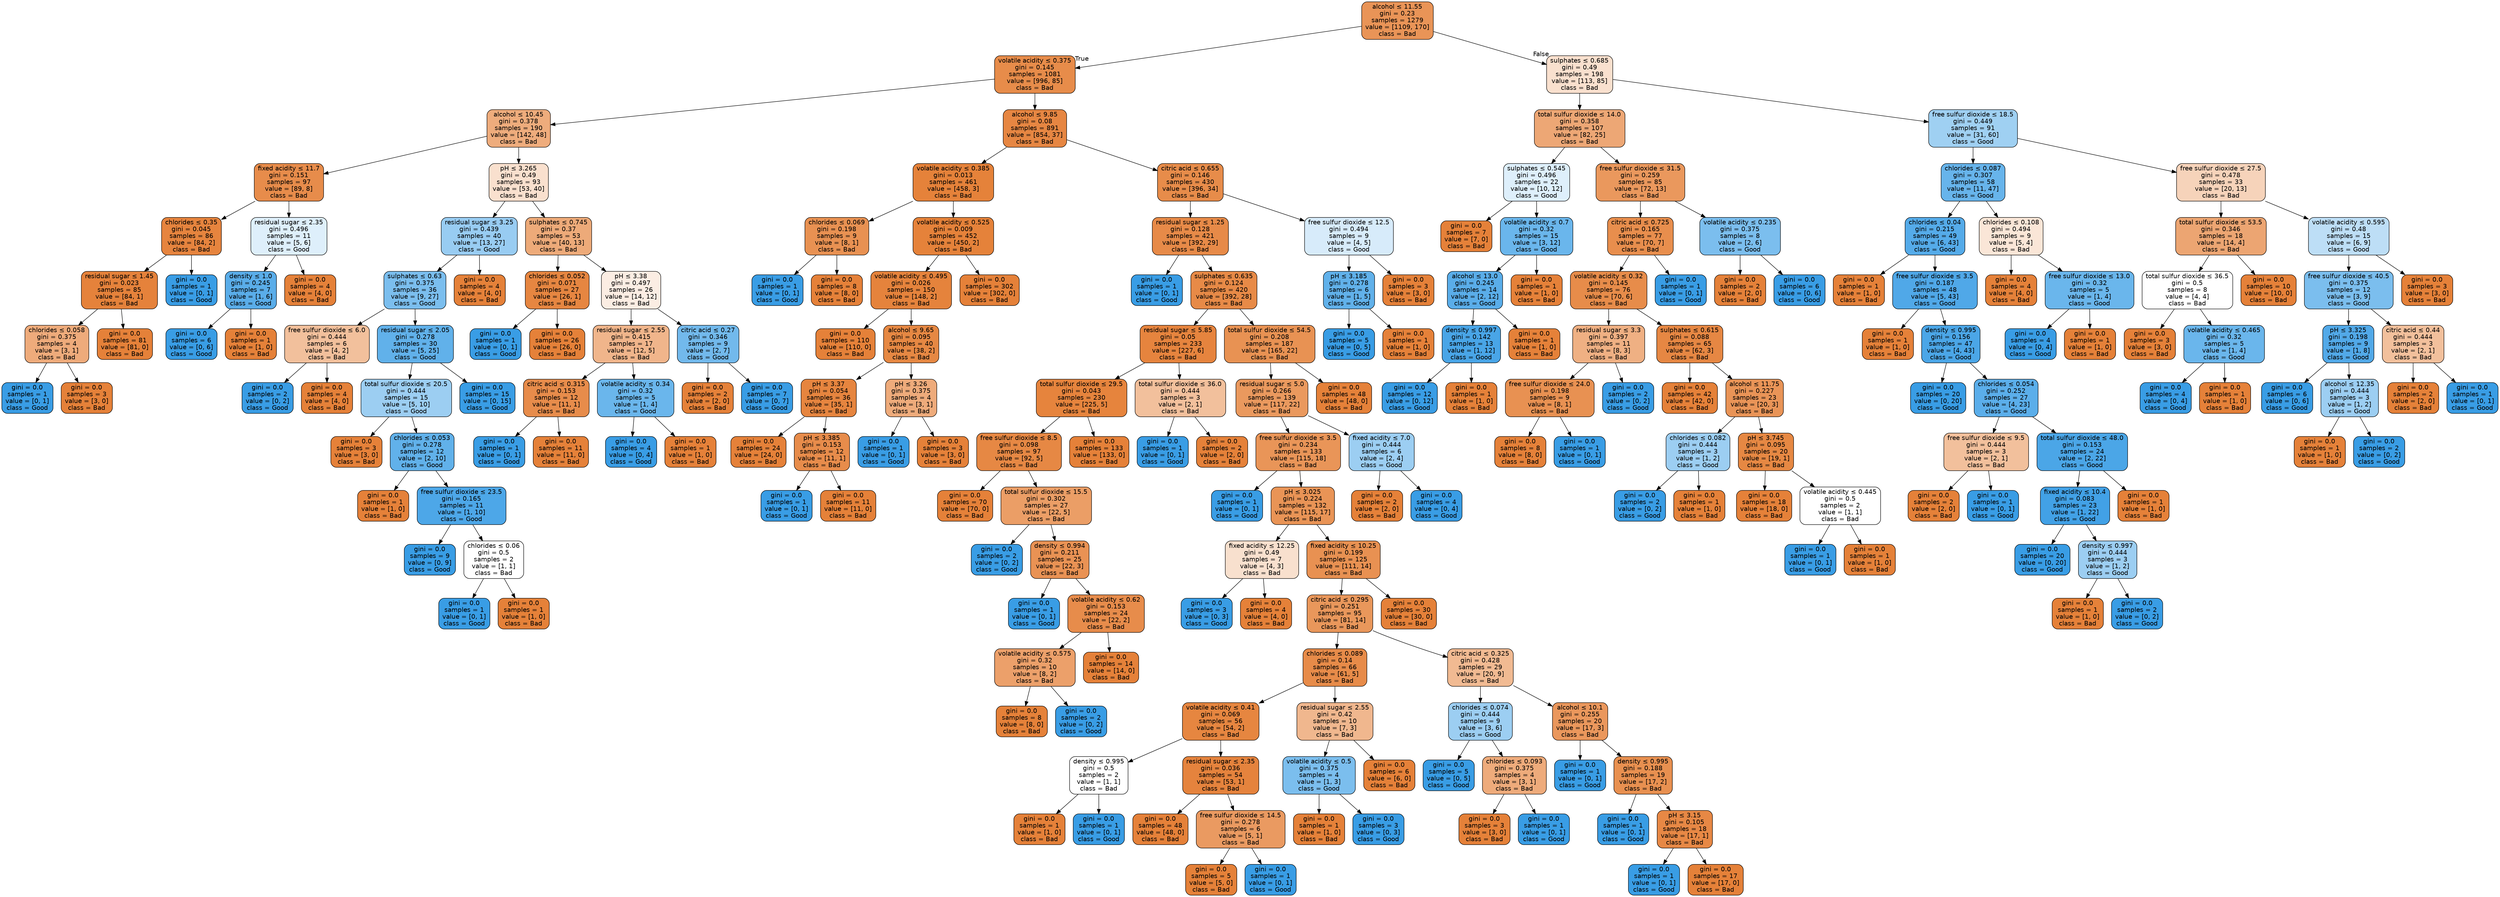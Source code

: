 digraph Tree {
node [shape=box, style="filled, rounded", color="black", fontname="helvetica"] ;
edge [fontname="helvetica"] ;
0 [label=<alcohol &le; 11.55<br/>gini = 0.23<br/>samples = 1279<br/>value = [1109, 170]<br/>class = Bad>, fillcolor="#e99457"] ;
1 [label=<volatile acidity &le; 0.375<br/>gini = 0.145<br/>samples = 1081<br/>value = [996, 85]<br/>class = Bad>, fillcolor="#e78c4a"] ;
0 -> 1 [labeldistance=2.5, labelangle=45, headlabel="True"] ;
2 [label=<alcohol &le; 10.45<br/>gini = 0.378<br/>samples = 190<br/>value = [142, 48]<br/>class = Bad>, fillcolor="#eeac7c"] ;
1 -> 2 ;
3 [label=<fixed acidity &le; 11.7<br/>gini = 0.151<br/>samples = 97<br/>value = [89, 8]<br/>class = Bad>, fillcolor="#e78c4b"] ;
2 -> 3 ;
4 [label=<chlorides &le; 0.35<br/>gini = 0.045<br/>samples = 86<br/>value = [84, 2]<br/>class = Bad>, fillcolor="#e6843e"] ;
3 -> 4 ;
5 [label=<residual sugar &le; 1.45<br/>gini = 0.023<br/>samples = 85<br/>value = [84, 1]<br/>class = Bad>, fillcolor="#e5823b"] ;
4 -> 5 ;
6 [label=<chlorides &le; 0.058<br/>gini = 0.375<br/>samples = 4<br/>value = [3, 1]<br/>class = Bad>, fillcolor="#eeab7b"] ;
5 -> 6 ;
7 [label=<gini = 0.0<br/>samples = 1<br/>value = [0, 1]<br/>class = Good>, fillcolor="#399de5"] ;
6 -> 7 ;
8 [label=<gini = 0.0<br/>samples = 3<br/>value = [3, 0]<br/>class = Bad>, fillcolor="#e58139"] ;
6 -> 8 ;
9 [label=<gini = 0.0<br/>samples = 81<br/>value = [81, 0]<br/>class = Bad>, fillcolor="#e58139"] ;
5 -> 9 ;
10 [label=<gini = 0.0<br/>samples = 1<br/>value = [0, 1]<br/>class = Good>, fillcolor="#399de5"] ;
4 -> 10 ;
11 [label=<residual sugar &le; 2.35<br/>gini = 0.496<br/>samples = 11<br/>value = [5, 6]<br/>class = Good>, fillcolor="#deeffb"] ;
3 -> 11 ;
12 [label=<density &le; 1.0<br/>gini = 0.245<br/>samples = 7<br/>value = [1, 6]<br/>class = Good>, fillcolor="#5aade9"] ;
11 -> 12 ;
13 [label=<gini = 0.0<br/>samples = 6<br/>value = [0, 6]<br/>class = Good>, fillcolor="#399de5"] ;
12 -> 13 ;
14 [label=<gini = 0.0<br/>samples = 1<br/>value = [1, 0]<br/>class = Bad>, fillcolor="#e58139"] ;
12 -> 14 ;
15 [label=<gini = 0.0<br/>samples = 4<br/>value = [4, 0]<br/>class = Bad>, fillcolor="#e58139"] ;
11 -> 15 ;
16 [label=<pH &le; 3.265<br/>gini = 0.49<br/>samples = 93<br/>value = [53, 40]<br/>class = Bad>, fillcolor="#f9e0ce"] ;
2 -> 16 ;
17 [label=<residual sugar &le; 3.25<br/>gini = 0.439<br/>samples = 40<br/>value = [13, 27]<br/>class = Good>, fillcolor="#98ccf2"] ;
16 -> 17 ;
18 [label=<sulphates &le; 0.63<br/>gini = 0.375<br/>samples = 36<br/>value = [9, 27]<br/>class = Good>, fillcolor="#7bbeee"] ;
17 -> 18 ;
19 [label=<free sulfur dioxide &le; 6.0<br/>gini = 0.444<br/>samples = 6<br/>value = [4, 2]<br/>class = Bad>, fillcolor="#f2c09c"] ;
18 -> 19 ;
20 [label=<gini = 0.0<br/>samples = 2<br/>value = [0, 2]<br/>class = Good>, fillcolor="#399de5"] ;
19 -> 20 ;
21 [label=<gini = 0.0<br/>samples = 4<br/>value = [4, 0]<br/>class = Bad>, fillcolor="#e58139"] ;
19 -> 21 ;
22 [label=<residual sugar &le; 2.05<br/>gini = 0.278<br/>samples = 30<br/>value = [5, 25]<br/>class = Good>, fillcolor="#61b1ea"] ;
18 -> 22 ;
23 [label=<total sulfur dioxide &le; 20.5<br/>gini = 0.444<br/>samples = 15<br/>value = [5, 10]<br/>class = Good>, fillcolor="#9ccef2"] ;
22 -> 23 ;
24 [label=<gini = 0.0<br/>samples = 3<br/>value = [3, 0]<br/>class = Bad>, fillcolor="#e58139"] ;
23 -> 24 ;
25 [label=<chlorides &le; 0.053<br/>gini = 0.278<br/>samples = 12<br/>value = [2, 10]<br/>class = Good>, fillcolor="#61b1ea"] ;
23 -> 25 ;
26 [label=<gini = 0.0<br/>samples = 1<br/>value = [1, 0]<br/>class = Bad>, fillcolor="#e58139"] ;
25 -> 26 ;
27 [label=<free sulfur dioxide &le; 23.5<br/>gini = 0.165<br/>samples = 11<br/>value = [1, 10]<br/>class = Good>, fillcolor="#4da7e8"] ;
25 -> 27 ;
28 [label=<gini = 0.0<br/>samples = 9<br/>value = [0, 9]<br/>class = Good>, fillcolor="#399de5"] ;
27 -> 28 ;
29 [label=<chlorides &le; 0.06<br/>gini = 0.5<br/>samples = 2<br/>value = [1, 1]<br/>class = Bad>, fillcolor="#ffffff"] ;
27 -> 29 ;
30 [label=<gini = 0.0<br/>samples = 1<br/>value = [0, 1]<br/>class = Good>, fillcolor="#399de5"] ;
29 -> 30 ;
31 [label=<gini = 0.0<br/>samples = 1<br/>value = [1, 0]<br/>class = Bad>, fillcolor="#e58139"] ;
29 -> 31 ;
32 [label=<gini = 0.0<br/>samples = 15<br/>value = [0, 15]<br/>class = Good>, fillcolor="#399de5"] ;
22 -> 32 ;
33 [label=<gini = 0.0<br/>samples = 4<br/>value = [4, 0]<br/>class = Bad>, fillcolor="#e58139"] ;
17 -> 33 ;
34 [label=<sulphates &le; 0.745<br/>gini = 0.37<br/>samples = 53<br/>value = [40, 13]<br/>class = Bad>, fillcolor="#edaa79"] ;
16 -> 34 ;
35 [label=<chlorides &le; 0.052<br/>gini = 0.071<br/>samples = 27<br/>value = [26, 1]<br/>class = Bad>, fillcolor="#e68641"] ;
34 -> 35 ;
36 [label=<gini = 0.0<br/>samples = 1<br/>value = [0, 1]<br/>class = Good>, fillcolor="#399de5"] ;
35 -> 36 ;
37 [label=<gini = 0.0<br/>samples = 26<br/>value = [26, 0]<br/>class = Bad>, fillcolor="#e58139"] ;
35 -> 37 ;
38 [label=<pH &le; 3.38<br/>gini = 0.497<br/>samples = 26<br/>value = [14, 12]<br/>class = Bad>, fillcolor="#fbede3"] ;
34 -> 38 ;
39 [label=<residual sugar &le; 2.55<br/>gini = 0.415<br/>samples = 17<br/>value = [12, 5]<br/>class = Bad>, fillcolor="#f0b58b"] ;
38 -> 39 ;
40 [label=<citric acid &le; 0.315<br/>gini = 0.153<br/>samples = 12<br/>value = [11, 1]<br/>class = Bad>, fillcolor="#e78c4b"] ;
39 -> 40 ;
41 [label=<gini = 0.0<br/>samples = 1<br/>value = [0, 1]<br/>class = Good>, fillcolor="#399de5"] ;
40 -> 41 ;
42 [label=<gini = 0.0<br/>samples = 11<br/>value = [11, 0]<br/>class = Bad>, fillcolor="#e58139"] ;
40 -> 42 ;
43 [label=<volatile acidity &le; 0.34<br/>gini = 0.32<br/>samples = 5<br/>value = [1, 4]<br/>class = Good>, fillcolor="#6ab6ec"] ;
39 -> 43 ;
44 [label=<gini = 0.0<br/>samples = 4<br/>value = [0, 4]<br/>class = Good>, fillcolor="#399de5"] ;
43 -> 44 ;
45 [label=<gini = 0.0<br/>samples = 1<br/>value = [1, 0]<br/>class = Bad>, fillcolor="#e58139"] ;
43 -> 45 ;
46 [label=<citric acid &le; 0.27<br/>gini = 0.346<br/>samples = 9<br/>value = [2, 7]<br/>class = Good>, fillcolor="#72b9ec"] ;
38 -> 46 ;
47 [label=<gini = 0.0<br/>samples = 2<br/>value = [2, 0]<br/>class = Bad>, fillcolor="#e58139"] ;
46 -> 47 ;
48 [label=<gini = 0.0<br/>samples = 7<br/>value = [0, 7]<br/>class = Good>, fillcolor="#399de5"] ;
46 -> 48 ;
49 [label=<alcohol &le; 9.85<br/>gini = 0.08<br/>samples = 891<br/>value = [854, 37]<br/>class = Bad>, fillcolor="#e68642"] ;
1 -> 49 ;
50 [label=<volatile acidity &le; 0.385<br/>gini = 0.013<br/>samples = 461<br/>value = [458, 3]<br/>class = Bad>, fillcolor="#e5823a"] ;
49 -> 50 ;
51 [label=<chlorides &le; 0.069<br/>gini = 0.198<br/>samples = 9<br/>value = [8, 1]<br/>class = Bad>, fillcolor="#e89152"] ;
50 -> 51 ;
52 [label=<gini = 0.0<br/>samples = 1<br/>value = [0, 1]<br/>class = Good>, fillcolor="#399de5"] ;
51 -> 52 ;
53 [label=<gini = 0.0<br/>samples = 8<br/>value = [8, 0]<br/>class = Bad>, fillcolor="#e58139"] ;
51 -> 53 ;
54 [label=<volatile acidity &le; 0.525<br/>gini = 0.009<br/>samples = 452<br/>value = [450, 2]<br/>class = Bad>, fillcolor="#e5823a"] ;
50 -> 54 ;
55 [label=<volatile acidity &le; 0.495<br/>gini = 0.026<br/>samples = 150<br/>value = [148, 2]<br/>class = Bad>, fillcolor="#e5833c"] ;
54 -> 55 ;
56 [label=<gini = 0.0<br/>samples = 110<br/>value = [110, 0]<br/>class = Bad>, fillcolor="#e58139"] ;
55 -> 56 ;
57 [label=<alcohol &le; 9.65<br/>gini = 0.095<br/>samples = 40<br/>value = [38, 2]<br/>class = Bad>, fillcolor="#e68843"] ;
55 -> 57 ;
58 [label=<pH &le; 3.37<br/>gini = 0.054<br/>samples = 36<br/>value = [35, 1]<br/>class = Bad>, fillcolor="#e6853f"] ;
57 -> 58 ;
59 [label=<gini = 0.0<br/>samples = 24<br/>value = [24, 0]<br/>class = Bad>, fillcolor="#e58139"] ;
58 -> 59 ;
60 [label=<pH &le; 3.385<br/>gini = 0.153<br/>samples = 12<br/>value = [11, 1]<br/>class = Bad>, fillcolor="#e78c4b"] ;
58 -> 60 ;
61 [label=<gini = 0.0<br/>samples = 1<br/>value = [0, 1]<br/>class = Good>, fillcolor="#399de5"] ;
60 -> 61 ;
62 [label=<gini = 0.0<br/>samples = 11<br/>value = [11, 0]<br/>class = Bad>, fillcolor="#e58139"] ;
60 -> 62 ;
63 [label=<pH &le; 3.26<br/>gini = 0.375<br/>samples = 4<br/>value = [3, 1]<br/>class = Bad>, fillcolor="#eeab7b"] ;
57 -> 63 ;
64 [label=<gini = 0.0<br/>samples = 1<br/>value = [0, 1]<br/>class = Good>, fillcolor="#399de5"] ;
63 -> 64 ;
65 [label=<gini = 0.0<br/>samples = 3<br/>value = [3, 0]<br/>class = Bad>, fillcolor="#e58139"] ;
63 -> 65 ;
66 [label=<gini = 0.0<br/>samples = 302<br/>value = [302, 0]<br/>class = Bad>, fillcolor="#e58139"] ;
54 -> 66 ;
67 [label=<citric acid &le; 0.655<br/>gini = 0.146<br/>samples = 430<br/>value = [396, 34]<br/>class = Bad>, fillcolor="#e78c4a"] ;
49 -> 67 ;
68 [label=<residual sugar &le; 1.25<br/>gini = 0.128<br/>samples = 421<br/>value = [392, 29]<br/>class = Bad>, fillcolor="#e78a48"] ;
67 -> 68 ;
69 [label=<gini = 0.0<br/>samples = 1<br/>value = [0, 1]<br/>class = Good>, fillcolor="#399de5"] ;
68 -> 69 ;
70 [label=<sulphates &le; 0.635<br/>gini = 0.124<br/>samples = 420<br/>value = [392, 28]<br/>class = Bad>, fillcolor="#e78a47"] ;
68 -> 70 ;
71 [label=<residual sugar &le; 5.85<br/>gini = 0.05<br/>samples = 233<br/>value = [227, 6]<br/>class = Bad>, fillcolor="#e6843e"] ;
70 -> 71 ;
72 [label=<total sulfur dioxide &le; 29.5<br/>gini = 0.043<br/>samples = 230<br/>value = [225, 5]<br/>class = Bad>, fillcolor="#e6843d"] ;
71 -> 72 ;
73 [label=<free sulfur dioxide &le; 8.5<br/>gini = 0.098<br/>samples = 97<br/>value = [92, 5]<br/>class = Bad>, fillcolor="#e68844"] ;
72 -> 73 ;
74 [label=<gini = 0.0<br/>samples = 70<br/>value = [70, 0]<br/>class = Bad>, fillcolor="#e58139"] ;
73 -> 74 ;
75 [label=<total sulfur dioxide &le; 15.5<br/>gini = 0.302<br/>samples = 27<br/>value = [22, 5]<br/>class = Bad>, fillcolor="#eb9e66"] ;
73 -> 75 ;
76 [label=<gini = 0.0<br/>samples = 2<br/>value = [0, 2]<br/>class = Good>, fillcolor="#399de5"] ;
75 -> 76 ;
77 [label=<density &le; 0.994<br/>gini = 0.211<br/>samples = 25<br/>value = [22, 3]<br/>class = Bad>, fillcolor="#e99254"] ;
75 -> 77 ;
78 [label=<gini = 0.0<br/>samples = 1<br/>value = [0, 1]<br/>class = Good>, fillcolor="#399de5"] ;
77 -> 78 ;
79 [label=<volatile acidity &le; 0.62<br/>gini = 0.153<br/>samples = 24<br/>value = [22, 2]<br/>class = Bad>, fillcolor="#e78c4b"] ;
77 -> 79 ;
80 [label=<volatile acidity &le; 0.575<br/>gini = 0.32<br/>samples = 10<br/>value = [8, 2]<br/>class = Bad>, fillcolor="#eca06a"] ;
79 -> 80 ;
81 [label=<gini = 0.0<br/>samples = 8<br/>value = [8, 0]<br/>class = Bad>, fillcolor="#e58139"] ;
80 -> 81 ;
82 [label=<gini = 0.0<br/>samples = 2<br/>value = [0, 2]<br/>class = Good>, fillcolor="#399de5"] ;
80 -> 82 ;
83 [label=<gini = 0.0<br/>samples = 14<br/>value = [14, 0]<br/>class = Bad>, fillcolor="#e58139"] ;
79 -> 83 ;
84 [label=<gini = 0.0<br/>samples = 133<br/>value = [133, 0]<br/>class = Bad>, fillcolor="#e58139"] ;
72 -> 84 ;
85 [label=<total sulfur dioxide &le; 36.0<br/>gini = 0.444<br/>samples = 3<br/>value = [2, 1]<br/>class = Bad>, fillcolor="#f2c09c"] ;
71 -> 85 ;
86 [label=<gini = 0.0<br/>samples = 1<br/>value = [0, 1]<br/>class = Good>, fillcolor="#399de5"] ;
85 -> 86 ;
87 [label=<gini = 0.0<br/>samples = 2<br/>value = [2, 0]<br/>class = Bad>, fillcolor="#e58139"] ;
85 -> 87 ;
88 [label=<total sulfur dioxide &le; 54.5<br/>gini = 0.208<br/>samples = 187<br/>value = [165, 22]<br/>class = Bad>, fillcolor="#e89253"] ;
70 -> 88 ;
89 [label=<residual sugar &le; 5.0<br/>gini = 0.266<br/>samples = 139<br/>value = [117, 22]<br/>class = Bad>, fillcolor="#ea995e"] ;
88 -> 89 ;
90 [label=<free sulfur dioxide &le; 3.5<br/>gini = 0.234<br/>samples = 133<br/>value = [115, 18]<br/>class = Bad>, fillcolor="#e99558"] ;
89 -> 90 ;
91 [label=<gini = 0.0<br/>samples = 1<br/>value = [0, 1]<br/>class = Good>, fillcolor="#399de5"] ;
90 -> 91 ;
92 [label=<pH &le; 3.025<br/>gini = 0.224<br/>samples = 132<br/>value = [115, 17]<br/>class = Bad>, fillcolor="#e99456"] ;
90 -> 92 ;
93 [label=<fixed acidity &le; 12.25<br/>gini = 0.49<br/>samples = 7<br/>value = [4, 3]<br/>class = Bad>, fillcolor="#f8e0ce"] ;
92 -> 93 ;
94 [label=<gini = 0.0<br/>samples = 3<br/>value = [0, 3]<br/>class = Good>, fillcolor="#399de5"] ;
93 -> 94 ;
95 [label=<gini = 0.0<br/>samples = 4<br/>value = [4, 0]<br/>class = Bad>, fillcolor="#e58139"] ;
93 -> 95 ;
96 [label=<fixed acidity &le; 10.25<br/>gini = 0.199<br/>samples = 125<br/>value = [111, 14]<br/>class = Bad>, fillcolor="#e89152"] ;
92 -> 96 ;
97 [label=<citric acid &le; 0.295<br/>gini = 0.251<br/>samples = 95<br/>value = [81, 14]<br/>class = Bad>, fillcolor="#e9975b"] ;
96 -> 97 ;
98 [label=<chlorides &le; 0.089<br/>gini = 0.14<br/>samples = 66<br/>value = [61, 5]<br/>class = Bad>, fillcolor="#e78b49"] ;
97 -> 98 ;
99 [label=<volatile acidity &le; 0.41<br/>gini = 0.069<br/>samples = 56<br/>value = [54, 2]<br/>class = Bad>, fillcolor="#e68640"] ;
98 -> 99 ;
100 [label=<density &le; 0.995<br/>gini = 0.5<br/>samples = 2<br/>value = [1, 1]<br/>class = Bad>, fillcolor="#ffffff"] ;
99 -> 100 ;
101 [label=<gini = 0.0<br/>samples = 1<br/>value = [1, 0]<br/>class = Bad>, fillcolor="#e58139"] ;
100 -> 101 ;
102 [label=<gini = 0.0<br/>samples = 1<br/>value = [0, 1]<br/>class = Good>, fillcolor="#399de5"] ;
100 -> 102 ;
103 [label=<residual sugar &le; 2.35<br/>gini = 0.036<br/>samples = 54<br/>value = [53, 1]<br/>class = Bad>, fillcolor="#e5833d"] ;
99 -> 103 ;
104 [label=<gini = 0.0<br/>samples = 48<br/>value = [48, 0]<br/>class = Bad>, fillcolor="#e58139"] ;
103 -> 104 ;
105 [label=<free sulfur dioxide &le; 14.5<br/>gini = 0.278<br/>samples = 6<br/>value = [5, 1]<br/>class = Bad>, fillcolor="#ea9a61"] ;
103 -> 105 ;
106 [label=<gini = 0.0<br/>samples = 5<br/>value = [5, 0]<br/>class = Bad>, fillcolor="#e58139"] ;
105 -> 106 ;
107 [label=<gini = 0.0<br/>samples = 1<br/>value = [0, 1]<br/>class = Good>, fillcolor="#399de5"] ;
105 -> 107 ;
108 [label=<residual sugar &le; 2.55<br/>gini = 0.42<br/>samples = 10<br/>value = [7, 3]<br/>class = Bad>, fillcolor="#f0b78e"] ;
98 -> 108 ;
109 [label=<volatile acidity &le; 0.5<br/>gini = 0.375<br/>samples = 4<br/>value = [1, 3]<br/>class = Good>, fillcolor="#7bbeee"] ;
108 -> 109 ;
110 [label=<gini = 0.0<br/>samples = 1<br/>value = [1, 0]<br/>class = Bad>, fillcolor="#e58139"] ;
109 -> 110 ;
111 [label=<gini = 0.0<br/>samples = 3<br/>value = [0, 3]<br/>class = Good>, fillcolor="#399de5"] ;
109 -> 111 ;
112 [label=<gini = 0.0<br/>samples = 6<br/>value = [6, 0]<br/>class = Bad>, fillcolor="#e58139"] ;
108 -> 112 ;
113 [label=<citric acid &le; 0.325<br/>gini = 0.428<br/>samples = 29<br/>value = [20, 9]<br/>class = Bad>, fillcolor="#f1ba92"] ;
97 -> 113 ;
114 [label=<chlorides &le; 0.074<br/>gini = 0.444<br/>samples = 9<br/>value = [3, 6]<br/>class = Good>, fillcolor="#9ccef2"] ;
113 -> 114 ;
115 [label=<gini = 0.0<br/>samples = 5<br/>value = [0, 5]<br/>class = Good>, fillcolor="#399de5"] ;
114 -> 115 ;
116 [label=<chlorides &le; 0.093<br/>gini = 0.375<br/>samples = 4<br/>value = [3, 1]<br/>class = Bad>, fillcolor="#eeab7b"] ;
114 -> 116 ;
117 [label=<gini = 0.0<br/>samples = 3<br/>value = [3, 0]<br/>class = Bad>, fillcolor="#e58139"] ;
116 -> 117 ;
118 [label=<gini = 0.0<br/>samples = 1<br/>value = [0, 1]<br/>class = Good>, fillcolor="#399de5"] ;
116 -> 118 ;
119 [label=<alcohol &le; 10.1<br/>gini = 0.255<br/>samples = 20<br/>value = [17, 3]<br/>class = Bad>, fillcolor="#ea975c"] ;
113 -> 119 ;
120 [label=<gini = 0.0<br/>samples = 1<br/>value = [0, 1]<br/>class = Good>, fillcolor="#399de5"] ;
119 -> 120 ;
121 [label=<density &le; 0.995<br/>gini = 0.188<br/>samples = 19<br/>value = [17, 2]<br/>class = Bad>, fillcolor="#e89050"] ;
119 -> 121 ;
122 [label=<gini = 0.0<br/>samples = 1<br/>value = [0, 1]<br/>class = Good>, fillcolor="#399de5"] ;
121 -> 122 ;
123 [label=<pH &le; 3.15<br/>gini = 0.105<br/>samples = 18<br/>value = [17, 1]<br/>class = Bad>, fillcolor="#e78845"] ;
121 -> 123 ;
124 [label=<gini = 0.0<br/>samples = 1<br/>value = [0, 1]<br/>class = Good>, fillcolor="#399de5"] ;
123 -> 124 ;
125 [label=<gini = 0.0<br/>samples = 17<br/>value = [17, 0]<br/>class = Bad>, fillcolor="#e58139"] ;
123 -> 125 ;
126 [label=<gini = 0.0<br/>samples = 30<br/>value = [30, 0]<br/>class = Bad>, fillcolor="#e58139"] ;
96 -> 126 ;
127 [label=<fixed acidity &le; 7.0<br/>gini = 0.444<br/>samples = 6<br/>value = [2, 4]<br/>class = Good>, fillcolor="#9ccef2"] ;
89 -> 127 ;
128 [label=<gini = 0.0<br/>samples = 2<br/>value = [2, 0]<br/>class = Bad>, fillcolor="#e58139"] ;
127 -> 128 ;
129 [label=<gini = 0.0<br/>samples = 4<br/>value = [0, 4]<br/>class = Good>, fillcolor="#399de5"] ;
127 -> 129 ;
130 [label=<gini = 0.0<br/>samples = 48<br/>value = [48, 0]<br/>class = Bad>, fillcolor="#e58139"] ;
88 -> 130 ;
131 [label=<free sulfur dioxide &le; 12.5<br/>gini = 0.494<br/>samples = 9<br/>value = [4, 5]<br/>class = Good>, fillcolor="#d7ebfa"] ;
67 -> 131 ;
132 [label=<pH &le; 3.185<br/>gini = 0.278<br/>samples = 6<br/>value = [1, 5]<br/>class = Good>, fillcolor="#61b1ea"] ;
131 -> 132 ;
133 [label=<gini = 0.0<br/>samples = 5<br/>value = [0, 5]<br/>class = Good>, fillcolor="#399de5"] ;
132 -> 133 ;
134 [label=<gini = 0.0<br/>samples = 1<br/>value = [1, 0]<br/>class = Bad>, fillcolor="#e58139"] ;
132 -> 134 ;
135 [label=<gini = 0.0<br/>samples = 3<br/>value = [3, 0]<br/>class = Bad>, fillcolor="#e58139"] ;
131 -> 135 ;
136 [label=<sulphates &le; 0.685<br/>gini = 0.49<br/>samples = 198<br/>value = [113, 85]<br/>class = Bad>, fillcolor="#f9e0ce"] ;
0 -> 136 [labeldistance=2.5, labelangle=-45, headlabel="False"] ;
137 [label=<total sulfur dioxide &le; 14.0<br/>gini = 0.358<br/>samples = 107<br/>value = [82, 25]<br/>class = Bad>, fillcolor="#eda775"] ;
136 -> 137 ;
138 [label=<sulphates &le; 0.545<br/>gini = 0.496<br/>samples = 22<br/>value = [10, 12]<br/>class = Good>, fillcolor="#deeffb"] ;
137 -> 138 ;
139 [label=<gini = 0.0<br/>samples = 7<br/>value = [7, 0]<br/>class = Bad>, fillcolor="#e58139"] ;
138 -> 139 ;
140 [label=<volatile acidity &le; 0.7<br/>gini = 0.32<br/>samples = 15<br/>value = [3, 12]<br/>class = Good>, fillcolor="#6ab6ec"] ;
138 -> 140 ;
141 [label=<alcohol &le; 13.0<br/>gini = 0.245<br/>samples = 14<br/>value = [2, 12]<br/>class = Good>, fillcolor="#5aade9"] ;
140 -> 141 ;
142 [label=<density &le; 0.997<br/>gini = 0.142<br/>samples = 13<br/>value = [1, 12]<br/>class = Good>, fillcolor="#49a5e7"] ;
141 -> 142 ;
143 [label=<gini = 0.0<br/>samples = 12<br/>value = [0, 12]<br/>class = Good>, fillcolor="#399de5"] ;
142 -> 143 ;
144 [label=<gini = 0.0<br/>samples = 1<br/>value = [1, 0]<br/>class = Bad>, fillcolor="#e58139"] ;
142 -> 144 ;
145 [label=<gini = 0.0<br/>samples = 1<br/>value = [1, 0]<br/>class = Bad>, fillcolor="#e58139"] ;
141 -> 145 ;
146 [label=<gini = 0.0<br/>samples = 1<br/>value = [1, 0]<br/>class = Bad>, fillcolor="#e58139"] ;
140 -> 146 ;
147 [label=<free sulfur dioxide &le; 31.5<br/>gini = 0.259<br/>samples = 85<br/>value = [72, 13]<br/>class = Bad>, fillcolor="#ea985d"] ;
137 -> 147 ;
148 [label=<citric acid &le; 0.725<br/>gini = 0.165<br/>samples = 77<br/>value = [70, 7]<br/>class = Bad>, fillcolor="#e88e4d"] ;
147 -> 148 ;
149 [label=<volatile acidity &le; 0.32<br/>gini = 0.145<br/>samples = 76<br/>value = [70, 6]<br/>class = Bad>, fillcolor="#e78c4a"] ;
148 -> 149 ;
150 [label=<residual sugar &le; 3.3<br/>gini = 0.397<br/>samples = 11<br/>value = [8, 3]<br/>class = Bad>, fillcolor="#efb083"] ;
149 -> 150 ;
151 [label=<free sulfur dioxide &le; 24.0<br/>gini = 0.198<br/>samples = 9<br/>value = [8, 1]<br/>class = Bad>, fillcolor="#e89152"] ;
150 -> 151 ;
152 [label=<gini = 0.0<br/>samples = 8<br/>value = [8, 0]<br/>class = Bad>, fillcolor="#e58139"] ;
151 -> 152 ;
153 [label=<gini = 0.0<br/>samples = 1<br/>value = [0, 1]<br/>class = Good>, fillcolor="#399de5"] ;
151 -> 153 ;
154 [label=<gini = 0.0<br/>samples = 2<br/>value = [0, 2]<br/>class = Good>, fillcolor="#399de5"] ;
150 -> 154 ;
155 [label=<sulphates &le; 0.615<br/>gini = 0.088<br/>samples = 65<br/>value = [62, 3]<br/>class = Bad>, fillcolor="#e68743"] ;
149 -> 155 ;
156 [label=<gini = 0.0<br/>samples = 42<br/>value = [42, 0]<br/>class = Bad>, fillcolor="#e58139"] ;
155 -> 156 ;
157 [label=<alcohol &le; 11.75<br/>gini = 0.227<br/>samples = 23<br/>value = [20, 3]<br/>class = Bad>, fillcolor="#e99457"] ;
155 -> 157 ;
158 [label=<chlorides &le; 0.082<br/>gini = 0.444<br/>samples = 3<br/>value = [1, 2]<br/>class = Good>, fillcolor="#9ccef2"] ;
157 -> 158 ;
159 [label=<gini = 0.0<br/>samples = 2<br/>value = [0, 2]<br/>class = Good>, fillcolor="#399de5"] ;
158 -> 159 ;
160 [label=<gini = 0.0<br/>samples = 1<br/>value = [1, 0]<br/>class = Bad>, fillcolor="#e58139"] ;
158 -> 160 ;
161 [label=<pH &le; 3.745<br/>gini = 0.095<br/>samples = 20<br/>value = [19, 1]<br/>class = Bad>, fillcolor="#e68843"] ;
157 -> 161 ;
162 [label=<gini = 0.0<br/>samples = 18<br/>value = [18, 0]<br/>class = Bad>, fillcolor="#e58139"] ;
161 -> 162 ;
163 [label=<volatile acidity &le; 0.445<br/>gini = 0.5<br/>samples = 2<br/>value = [1, 1]<br/>class = Bad>, fillcolor="#ffffff"] ;
161 -> 163 ;
164 [label=<gini = 0.0<br/>samples = 1<br/>value = [0, 1]<br/>class = Good>, fillcolor="#399de5"] ;
163 -> 164 ;
165 [label=<gini = 0.0<br/>samples = 1<br/>value = [1, 0]<br/>class = Bad>, fillcolor="#e58139"] ;
163 -> 165 ;
166 [label=<gini = 0.0<br/>samples = 1<br/>value = [0, 1]<br/>class = Good>, fillcolor="#399de5"] ;
148 -> 166 ;
167 [label=<volatile acidity &le; 0.235<br/>gini = 0.375<br/>samples = 8<br/>value = [2, 6]<br/>class = Good>, fillcolor="#7bbeee"] ;
147 -> 167 ;
168 [label=<gini = 0.0<br/>samples = 2<br/>value = [2, 0]<br/>class = Bad>, fillcolor="#e58139"] ;
167 -> 168 ;
169 [label=<gini = 0.0<br/>samples = 6<br/>value = [0, 6]<br/>class = Good>, fillcolor="#399de5"] ;
167 -> 169 ;
170 [label=<free sulfur dioxide &le; 18.5<br/>gini = 0.449<br/>samples = 91<br/>value = [31, 60]<br/>class = Good>, fillcolor="#9fd0f2"] ;
136 -> 170 ;
171 [label=<chlorides &le; 0.087<br/>gini = 0.307<br/>samples = 58<br/>value = [11, 47]<br/>class = Good>, fillcolor="#67b4eb"] ;
170 -> 171 ;
172 [label=<chlorides &le; 0.04<br/>gini = 0.215<br/>samples = 49<br/>value = [6, 43]<br/>class = Good>, fillcolor="#55abe9"] ;
171 -> 172 ;
173 [label=<gini = 0.0<br/>samples = 1<br/>value = [1, 0]<br/>class = Bad>, fillcolor="#e58139"] ;
172 -> 173 ;
174 [label=<free sulfur dioxide &le; 3.5<br/>gini = 0.187<br/>samples = 48<br/>value = [5, 43]<br/>class = Good>, fillcolor="#50a8e8"] ;
172 -> 174 ;
175 [label=<gini = 0.0<br/>samples = 1<br/>value = [1, 0]<br/>class = Bad>, fillcolor="#e58139"] ;
174 -> 175 ;
176 [label=<density &le; 0.995<br/>gini = 0.156<br/>samples = 47<br/>value = [4, 43]<br/>class = Good>, fillcolor="#4ba6e7"] ;
174 -> 176 ;
177 [label=<gini = 0.0<br/>samples = 20<br/>value = [0, 20]<br/>class = Good>, fillcolor="#399de5"] ;
176 -> 177 ;
178 [label=<chlorides &le; 0.054<br/>gini = 0.252<br/>samples = 27<br/>value = [4, 23]<br/>class = Good>, fillcolor="#5baeea"] ;
176 -> 178 ;
179 [label=<free sulfur dioxide &le; 9.5<br/>gini = 0.444<br/>samples = 3<br/>value = [2, 1]<br/>class = Bad>, fillcolor="#f2c09c"] ;
178 -> 179 ;
180 [label=<gini = 0.0<br/>samples = 2<br/>value = [2, 0]<br/>class = Bad>, fillcolor="#e58139"] ;
179 -> 180 ;
181 [label=<gini = 0.0<br/>samples = 1<br/>value = [0, 1]<br/>class = Good>, fillcolor="#399de5"] ;
179 -> 181 ;
182 [label=<total sulfur dioxide &le; 48.0<br/>gini = 0.153<br/>samples = 24<br/>value = [2, 22]<br/>class = Good>, fillcolor="#4ba6e7"] ;
178 -> 182 ;
183 [label=<fixed acidity &le; 10.4<br/>gini = 0.083<br/>samples = 23<br/>value = [1, 22]<br/>class = Good>, fillcolor="#42a1e6"] ;
182 -> 183 ;
184 [label=<gini = 0.0<br/>samples = 20<br/>value = [0, 20]<br/>class = Good>, fillcolor="#399de5"] ;
183 -> 184 ;
185 [label=<density &le; 0.997<br/>gini = 0.444<br/>samples = 3<br/>value = [1, 2]<br/>class = Good>, fillcolor="#9ccef2"] ;
183 -> 185 ;
186 [label=<gini = 0.0<br/>samples = 1<br/>value = [1, 0]<br/>class = Bad>, fillcolor="#e58139"] ;
185 -> 186 ;
187 [label=<gini = 0.0<br/>samples = 2<br/>value = [0, 2]<br/>class = Good>, fillcolor="#399de5"] ;
185 -> 187 ;
188 [label=<gini = 0.0<br/>samples = 1<br/>value = [1, 0]<br/>class = Bad>, fillcolor="#e58139"] ;
182 -> 188 ;
189 [label=<chlorides &le; 0.108<br/>gini = 0.494<br/>samples = 9<br/>value = [5, 4]<br/>class = Bad>, fillcolor="#fae6d7"] ;
171 -> 189 ;
190 [label=<gini = 0.0<br/>samples = 4<br/>value = [4, 0]<br/>class = Bad>, fillcolor="#e58139"] ;
189 -> 190 ;
191 [label=<free sulfur dioxide &le; 13.0<br/>gini = 0.32<br/>samples = 5<br/>value = [1, 4]<br/>class = Good>, fillcolor="#6ab6ec"] ;
189 -> 191 ;
192 [label=<gini = 0.0<br/>samples = 4<br/>value = [0, 4]<br/>class = Good>, fillcolor="#399de5"] ;
191 -> 192 ;
193 [label=<gini = 0.0<br/>samples = 1<br/>value = [1, 0]<br/>class = Bad>, fillcolor="#e58139"] ;
191 -> 193 ;
194 [label=<free sulfur dioxide &le; 27.5<br/>gini = 0.478<br/>samples = 33<br/>value = [20, 13]<br/>class = Bad>, fillcolor="#f6d3ba"] ;
170 -> 194 ;
195 [label=<total sulfur dioxide &le; 53.5<br/>gini = 0.346<br/>samples = 18<br/>value = [14, 4]<br/>class = Bad>, fillcolor="#eca572"] ;
194 -> 195 ;
196 [label=<total sulfur dioxide &le; 36.5<br/>gini = 0.5<br/>samples = 8<br/>value = [4, 4]<br/>class = Bad>, fillcolor="#ffffff"] ;
195 -> 196 ;
197 [label=<gini = 0.0<br/>samples = 3<br/>value = [3, 0]<br/>class = Bad>, fillcolor="#e58139"] ;
196 -> 197 ;
198 [label=<volatile acidity &le; 0.465<br/>gini = 0.32<br/>samples = 5<br/>value = [1, 4]<br/>class = Good>, fillcolor="#6ab6ec"] ;
196 -> 198 ;
199 [label=<gini = 0.0<br/>samples = 4<br/>value = [0, 4]<br/>class = Good>, fillcolor="#399de5"] ;
198 -> 199 ;
200 [label=<gini = 0.0<br/>samples = 1<br/>value = [1, 0]<br/>class = Bad>, fillcolor="#e58139"] ;
198 -> 200 ;
201 [label=<gini = 0.0<br/>samples = 10<br/>value = [10, 0]<br/>class = Bad>, fillcolor="#e58139"] ;
195 -> 201 ;
202 [label=<volatile acidity &le; 0.595<br/>gini = 0.48<br/>samples = 15<br/>value = [6, 9]<br/>class = Good>, fillcolor="#bddef6"] ;
194 -> 202 ;
203 [label=<free sulfur dioxide &le; 40.5<br/>gini = 0.375<br/>samples = 12<br/>value = [3, 9]<br/>class = Good>, fillcolor="#7bbeee"] ;
202 -> 203 ;
204 [label=<pH &le; 3.325<br/>gini = 0.198<br/>samples = 9<br/>value = [1, 8]<br/>class = Good>, fillcolor="#52a9e8"] ;
203 -> 204 ;
205 [label=<gini = 0.0<br/>samples = 6<br/>value = [0, 6]<br/>class = Good>, fillcolor="#399de5"] ;
204 -> 205 ;
206 [label=<alcohol &le; 12.35<br/>gini = 0.444<br/>samples = 3<br/>value = [1, 2]<br/>class = Good>, fillcolor="#9ccef2"] ;
204 -> 206 ;
207 [label=<gini = 0.0<br/>samples = 1<br/>value = [1, 0]<br/>class = Bad>, fillcolor="#e58139"] ;
206 -> 207 ;
208 [label=<gini = 0.0<br/>samples = 2<br/>value = [0, 2]<br/>class = Good>, fillcolor="#399de5"] ;
206 -> 208 ;
209 [label=<citric acid &le; 0.44<br/>gini = 0.444<br/>samples = 3<br/>value = [2, 1]<br/>class = Bad>, fillcolor="#f2c09c"] ;
203 -> 209 ;
210 [label=<gini = 0.0<br/>samples = 2<br/>value = [2, 0]<br/>class = Bad>, fillcolor="#e58139"] ;
209 -> 210 ;
211 [label=<gini = 0.0<br/>samples = 1<br/>value = [0, 1]<br/>class = Good>, fillcolor="#399de5"] ;
209 -> 211 ;
212 [label=<gini = 0.0<br/>samples = 3<br/>value = [3, 0]<br/>class = Bad>, fillcolor="#e58139"] ;
202 -> 212 ;
}